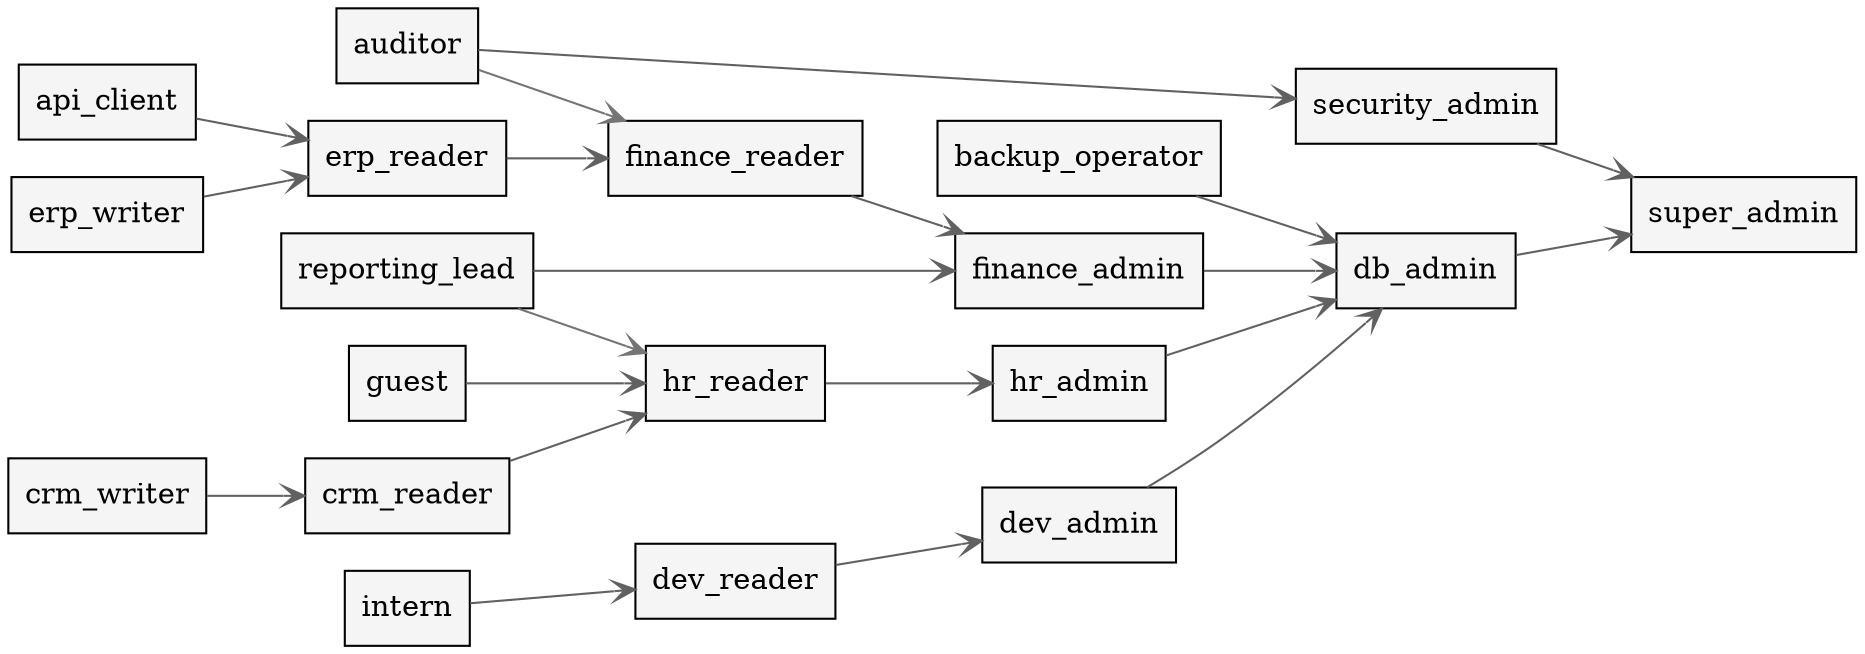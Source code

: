 digraph MySQLRoleGraph {
    // Graph styling
    rankdir="LR"; // Draw from bottom to top (hierarchy)
    node [shape=box, style=filled, fillcolor=whitesmoke];
    edge [color="#616161", arrowhead="vee"];

    // System Admins
    "db_admin" -> "super_admin";
    "security_admin" -> "super_admin";

    // Department Admins
    "finance_admin" -> "db_admin";
    "hr_admin" -> "db_admin";
    "dev_admin" -> "db_admin";

    // Functional Roles
    "reporting_lead" -> "finance_admin";
    "backup_operator" -> "db_admin";
    "auditor" -> "security_admin";

    // Application Roles
    "erp_writer" -> "erp_reader";
    "crm_writer" -> "crm_reader";
    "erp_reader" -> "finance_reader";
    "crm_reader" -> "hr_reader";

    // Read-Only Roles
    "finance_reader" -> "finance_admin";
    "hr_reader" -> "hr_admin";
    "dev_reader" -> "dev_admin";

    // Restricted Roles
    "intern" -> "dev_reader";
    "guest" -> "hr_reader";
    "api_client" -> "erp_reader";

    // Cross-Department Permissions
    "reporting_lead" -> "hr_reader" [color="#757575"];
    "auditor" -> "finance_reader" [color="#757575"];
}
